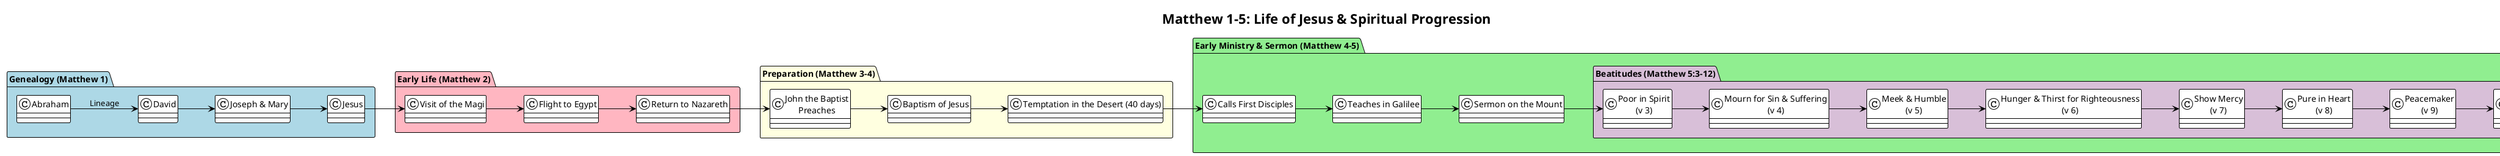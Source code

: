 @startuml
!theme plain
left to right direction

title Matthew 1–5: Life of Jesus & Spiritual Progression

' === Phase 1: Genealogy ===
package "Genealogy (Matthew 1)" #LightBlue {
  class "Abraham"
  class "David"
  class "Joseph & Mary"
  class "Jesus"

  "Abraham" --> "David" : Lineage
  "David" --> "Joseph & Mary"
  "Joseph & Mary" --> "Jesus"
}

' === Phase 2: Early Life ===
package "Early Life (Matthew 2)" #LightPink {
  class "Visit of the Magi"
  class "Flight to Egypt"
  class "Return to Nazareth"

  "Visit of the Magi" --> "Flight to Egypt"
  "Flight to Egypt" --> "Return to Nazareth"
}

' === Phase 3: Preparation for Ministry ===
package "Preparation (Matthew 3-4)" #LightYellow {
  class "John the Baptist\nPreaches"
  class "Baptism of Jesus"
  class "Temptation in the Desert (40 days)"

  "John the Baptist\nPreaches" --> "Baptism of Jesus"
  "Baptism of Jesus" --> "Temptation in the Desert (40 days)"
}

' === Phase 4: Early Ministry ===
package "Early Ministry & Sermon (Matthew 4-5)" #LightGreen {
  class "Calls First Disciples"
  class "Teaches in Galilee"
  class "Sermon on the Mount"

  "Calls First Disciples" --> "Teaches in Galilee"
  "Teaches in Galilee" --> "Sermon on the Mount"

  ' === Beatitudes as a nested spiritual flow ===
  package "Beatitudes (Matthew 5:3-12)" #Thistle {
    class "Poor in Spirit\n(v 3)"
    class "Mourn for Sin & Suffering\n(v 4)"
    class "Meek & Humble\n(v 5)"
    class "Hunger & Thirst for Righteousness\n(v 6)"
    class "Show Mercy\n(v 7)"
    class "Pure in Heart\n(v 8)"
    class "Peacemaker\n(v 9)"
    class "Persecuted for Righteousness\n(v 10-12)"

    "Poor in Spirit\n(v 3)" --> "Mourn for Sin & Suffering\n(v 4)" 
    "Mourn for Sin & Suffering\n(v 4)" --> "Meek & Humble\n(v 5)" 
    "Meek & Humble\n(v 5)" --> "Hunger & Thirst for Righteousness\n(v 6)" 
    "Hunger & Thirst for Righteousness\n(v 6)" --> "Show Mercy\n(v 7)"
    "Show Mercy\n(v 7)" --> "Pure in Heart\n(v 8)"
    "Pure in Heart\n(v 8)" --> "Peacemaker\n(v 9)"
    "Peacemaker\n(v 9)" --> "Persecuted for Righteousness\n(v 10-12)"
  }

  "Sermon on the Mount" --> "Poor in Spirit\n(v 3)" 
}

' === Overall Flow Across Phases ===
"Jesus" --> "Visit of the Magi"
"Return to Nazareth" --> "John the Baptist\nPreaches"
"Temptation in the Desert (40 days)" --> "Calls First Disciples"

@enduml



@startuml
!theme plain
left to right direction

title Matthew 1–5: Chronological Timeline

' === Phase 1: Genealogy ===
package "Genealogy (Matthew 1)" #LightBlue {
  class "Abraham"
  class "David"
  class "Joseph & Mary"
  class "Jesus"

  "Abraham" --> "David" : Lineage
  "David" --> "Joseph & Mary"
  "Joseph & Mary" --> "Jesus"
}

' === Phase 2: Early Life ===
package "Early Life (Matthew 2)" #LightPink {
  class "Visit of the Magi"
  class "Flight to Egypt"
  class "Return to Nazareth"

  "Visit of the Magi" --> "Flight to Egypt"
  "Flight to Egypt" --> "Return to Nazareth"
}

' === Phase 3: Preparation for Ministry ===
package "Preparation (Matthew 3-4)" #LightYellow {
  class "John the Baptist\nPreaches"
  class "Baptism of Jesus"
  class "Temptation in the Desert (40 days)"

  "John the Baptist\nPreaches" --> "Baptism of Jesus"
  "Baptism of Jesus" --> "Temptation in the Desert (40 days)"
}

' === Phase 4: Early Ministry ===
package "Early Ministry & Sermon (Matthew 4-5)" #LightGreen {
  class "Calls First Disciples"
  class "Teaches in Galilee"
  class "Sermon on the Mount"

  "Calls First Disciples" --> "Teaches in Galilee"
  "Teaches in Galilee" --> "Sermon on the Mount"
}

' === Overall Flow Across Phases ===
"Jesus" --> "Visit of the Magi"
"Return to Nazareth" --> "John the Baptist\nPreaches"
"Temptation in the Desert (40 days)" --> "Calls First Disciples"

@enduml




@startuml
'!theme blueprint

title Matthew 1-5: Genealogy & Early Ministry of Jesus

' === Genealogy (Matthew 1) ===
package "Genealogy of Jesus (Matt 1)" {
  class "Abraham" as A
  class "Isaac" as B
  class "Jacob" as C
  class "Judah" as D
  class "David" as E
  class "Solomon" as F
  class "Joseph" as J
  class "Jesus" as JC

  A --> B
  B --> C
  C --> D
  D --> E
  E --> F
  F ..> J : Descendants
  J --> JC : "Legal Father"
}

note left of A
  Matthew 1:1-17
  3 sets of 14 generations
  Abraham → David → Exile → Jesus
end note

' === Early Life Events (Matthew 2) ===
package "Early Life & Nativity (Matt 2)" {
  class "Birth in Bethlehem"
  class "Visit of the Magi"
  class "Flight to Egypt"
  class "Return to Nazareth"

  "Birth in Bethlehem" --> "Visit of the Magi" : Star of the East
  "Visit of the Magi" --> "Flight to Egypt" : Herod seeks to kill Jesus
  "Flight to Egypt" --> "Return to Nazareth" : After Herod's death
}

note right of "Birth in Bethlehem"
  Fulfillment of prophecy:
  * Micah 5:2 - Born in Bethlehem
end note

' === Baptism & Temptation (Matthew 3-4) ===
package "Preparation for Ministry" {
  class "John the Baptist" as JB
  class "Baptism of Jesus" as BAP
  class "Temptation in Wilderness" as TEMP
  class "Galilean Ministry Begins" as GAL

  JB --> BAP : Baptizes Jesus at Jordan
  BAP --> TEMP : Spirit leads into wilderness
  TEMP --> GAL : After resisting Satan
}

note right of TEMP
  Matthew 4:1-11
  * 40 days in wilderness
  * Tempted 3 times
end note

' === Sermon on the Mount (Matthew 5) ===
package "First Major Teaching" {
  class "Sermon on the Mount" as SOTM
  class "Beatitudes"
  class "Law Fulfilled"
  class "Love of Enemies"

  SOTM --> "Beatitudes"
  SOTM --> "Law Fulfilled"
  SOTM --> "Love of Enemies"
}

' === Flow of Ministry Journey ===
"Return to Nazareth" --> JB : "Jesus grows up in Galilee"
GAL --> SOTM : "Crowds follow Jesus\nTeaching & Healing"

@enduml

@startuml
'!theme blueprint

title Matthew 5 - Spiritual Progression Flow

' === Stage 1: Inner Disposition (Beatitudes) ===
start
:Recognize spiritual poverty (v 3)\n"Poor in Spirit";
:Experience godly sorrow (v 4)\n"Mourn for sin & suffering";
:Grow in meekness & humility (v 5);
:Develop hunger & thirst for righteousness (v 6);
:Show mercy to others (v 7);
:Seek purity of heart (v 8);
:Become a peacemaker (v 9);
:Accept persecution for righteousness (v 10-12);

' === Stage 2: Discipleship Identity ===
if (Live the Beatitudes?) then (Yes)
  :You are the Salt of the Earth (v 13);
  :You are the Light of the World (v 14-16)\nGood works glorify the Father;
else (No)
  :Faith without transformation\nis ineffective witness;
endif

' === Stage 3: Law Fulfilled in the Heart ===
:Jesus fulfills the Law (v 17-20)\nCall to greater righteousness;
:Deepen the Commandments:
- Anger = Murder of Heart
- Lust = Adultery of Heart
- Honor Marriage
- Speak Truth (No Oaths)
- Non-retaliation (Turn the Other Cheek);

' === Stage 4: Culmination in Perfect Love ===
:Love Your Enemies (v 43-47);
:Pray for Persecutors;
:Be Perfect as Your Heavenly Father is Perfect (v 48);

stop
@enduml


@startuml
'!theme blueprint

title Matthew 5 - Sermon on the Mount Overview

package "Matthew 5" {

  class "Beatitudes" as C1 {
    vv 3-12
    * Blessed are the poor in spirit
    * Blessed are those who mourn
    * Blessed are the meek
    * Blessed are those who hunger & thirst for righteousness
    * Blessed are the merciful
    * Blessed are the pure in heart
    * Blessed are the peacemakers
    * Blessed are persecuted for righteousness
    * Blessed are reviled for Christ
  }

  class "Salt & Light" as C2 {
    vv 13-16
    * Salt of the earth
    * Light of the world
    * Good works glorify the Father
  }

  class "Fulfillment of the Law" as C3 {
    vv 17-20
    * Not abolish but fulfill the Law
    * Not one iota will pass
    * Righteousness > Scribes & Pharisees
  }

  class "Deepening Commandments" as C4 {
    vv 21-42
    * Anger = murder of heart
    * Lust = adultery of heart
    * Divorce warning
    * Oaths: Let Yes be Yes
    * No retaliation; turn the other cheek
  }

  class "Love Your Enemies" as C5 {
    vv 43-48
    * Love enemies
    * Pray for persecutors
    * Be perfect as the Father is perfect
  }

  ' Relationships to show logical flow
  C1 --> C2 : Disciples' identity
  C2 --> C3 : Witness requires true righteousness
  C3 --> C4 : Jesus deepens moral law
  C4 --> C5 : Culminates in perfect love
}

note right of C5
  Key Theme:
  Kingdom living = interior transformation
  leading to perfect love
end note

@enduml




@startuml
'!theme blueprint

left to right direction

title Beatitudes (Matthew 5:3–12)

class "Poor in Spirit" as B1 {
  Reward: Kingdom of Heaven
}

class "Those who Mourn" as B2 {
  Reward: Comforted
}

class "The Meek" as B3 {
  Reward: Inherit the Earth
}

class "Hunger & Thirst for Righteousness" as B4 {
  Reward: Satisfied
}

class "The Merciful" as B5 {
  Reward: Obtain Mercy
}

class "Pure in Heart" as B6 {
  Reward: See God
}

class "Peacemakers" as B7 {
  Reward: Called Sons of God
}

class "Persecuted for Righteousness" as B8 {
  Reward: Kingdom of Heaven
}

class "Reviled for Christ" as B9 {
  Reward: Great Reward in Heaven
}

B1 --> "Kingdom of Heaven"
B2 --> "Comforted"
B3 --> "Inherit the Earth"
B4 --> "Satisfied"
B5 --> "Obtain Mercy"
B6 --> "See God"
B7 --> "Called Sons of God"
B8 --> "Kingdom of Heaven"
B9 --> "Great Reward in Heaven"

note right of B9
  Matthew 5:12
  "Rejoice and be glad,
  for your reward is great in heaven"
end note

@enduml

